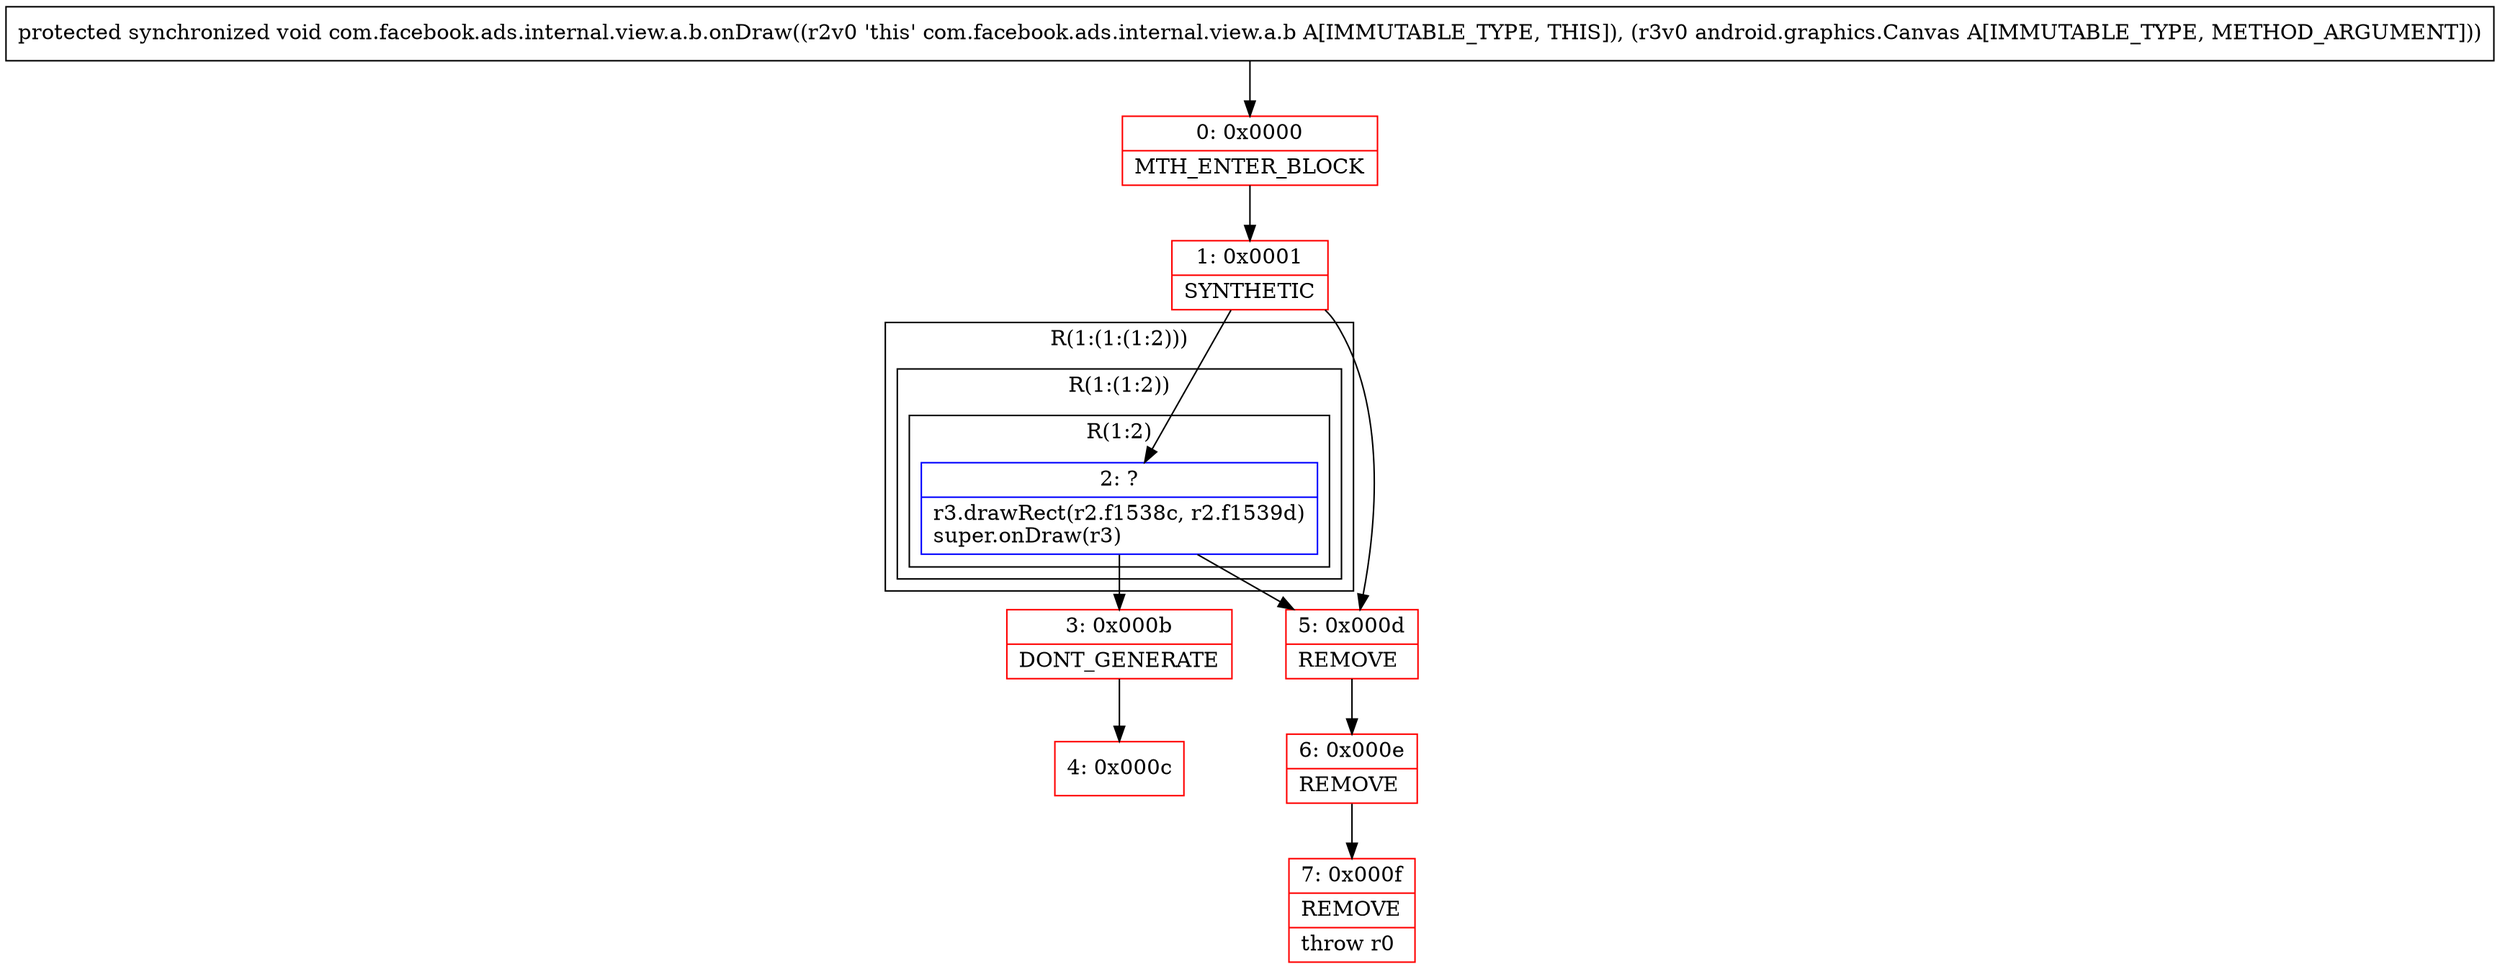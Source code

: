 digraph "CFG forcom.facebook.ads.internal.view.a.b.onDraw(Landroid\/graphics\/Canvas;)V" {
subgraph cluster_Region_1690956505 {
label = "R(1:(1:(1:2)))";
node [shape=record,color=blue];
subgraph cluster_Region_1363914805 {
label = "R(1:(1:2))";
node [shape=record,color=blue];
subgraph cluster_Region_1003858448 {
label = "R(1:2)";
node [shape=record,color=blue];
Node_2 [shape=record,label="{2\:\ ?|r3.drawRect(r2.f1538c, r2.f1539d)\lsuper.onDraw(r3)\l}"];
}
}
}
Node_0 [shape=record,color=red,label="{0\:\ 0x0000|MTH_ENTER_BLOCK\l}"];
Node_1 [shape=record,color=red,label="{1\:\ 0x0001|SYNTHETIC\l}"];
Node_3 [shape=record,color=red,label="{3\:\ 0x000b|DONT_GENERATE\l}"];
Node_4 [shape=record,color=red,label="{4\:\ 0x000c}"];
Node_5 [shape=record,color=red,label="{5\:\ 0x000d|REMOVE\l}"];
Node_6 [shape=record,color=red,label="{6\:\ 0x000e|REMOVE\l}"];
Node_7 [shape=record,color=red,label="{7\:\ 0x000f|REMOVE\l|throw r0\l}"];
MethodNode[shape=record,label="{protected synchronized void com.facebook.ads.internal.view.a.b.onDraw((r2v0 'this' com.facebook.ads.internal.view.a.b A[IMMUTABLE_TYPE, THIS]), (r3v0 android.graphics.Canvas A[IMMUTABLE_TYPE, METHOD_ARGUMENT])) }"];
MethodNode -> Node_0;
Node_2 -> Node_3;
Node_2 -> Node_5;
Node_0 -> Node_1;
Node_1 -> Node_2;
Node_1 -> Node_5;
Node_3 -> Node_4;
Node_5 -> Node_6;
Node_6 -> Node_7;
}

